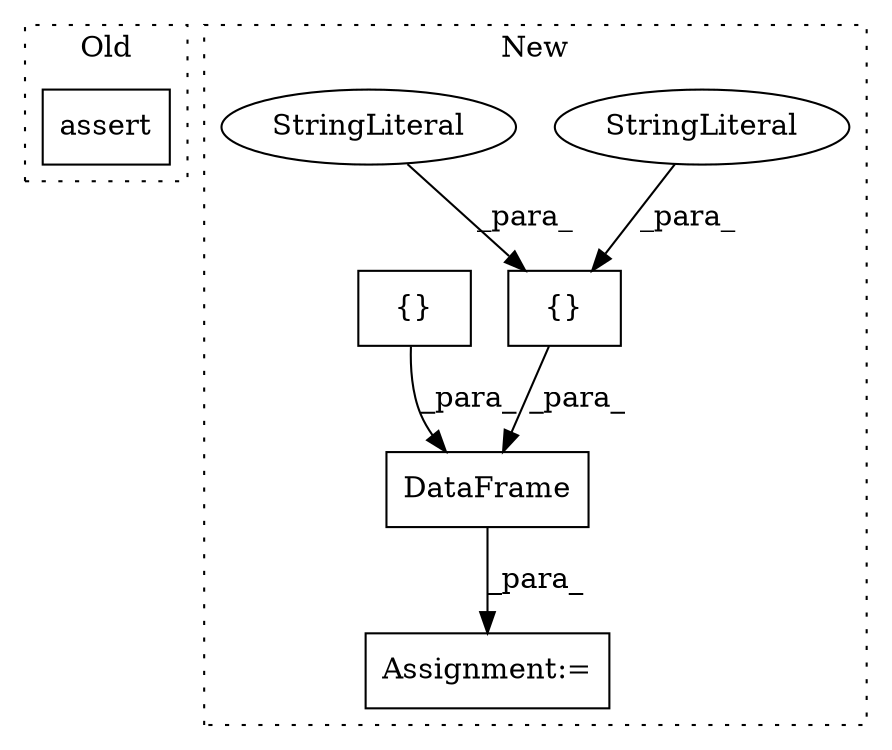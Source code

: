 digraph G {
subgraph cluster0 {
1 [label="assert" a="32" s="7190,7246" l="20,1" shape="box"];
label = "Old";
style="dotted";
}
subgraph cluster1 {
2 [label="DataFrame" a="32" s="7144,7312" l="10,1" shape="box"];
3 [label="Assignment:=" a="7" s="7503" l="1" shape="box"];
4 [label="{}" a="4" s="7252,7285" l="1,1" shape="box"];
5 [label="StringLiteral" a="45" s="7264" l="10" shape="ellipse"];
6 [label="StringLiteral" a="45" s="7275" l="10" shape="ellipse"];
7 [label="{}" a="4" s="7299,7311" l="1,1" shape="box"];
label = "New";
style="dotted";
}
2 -> 3 [label="_para_"];
4 -> 2 [label="_para_"];
5 -> 4 [label="_para_"];
6 -> 4 [label="_para_"];
7 -> 2 [label="_para_"];
}